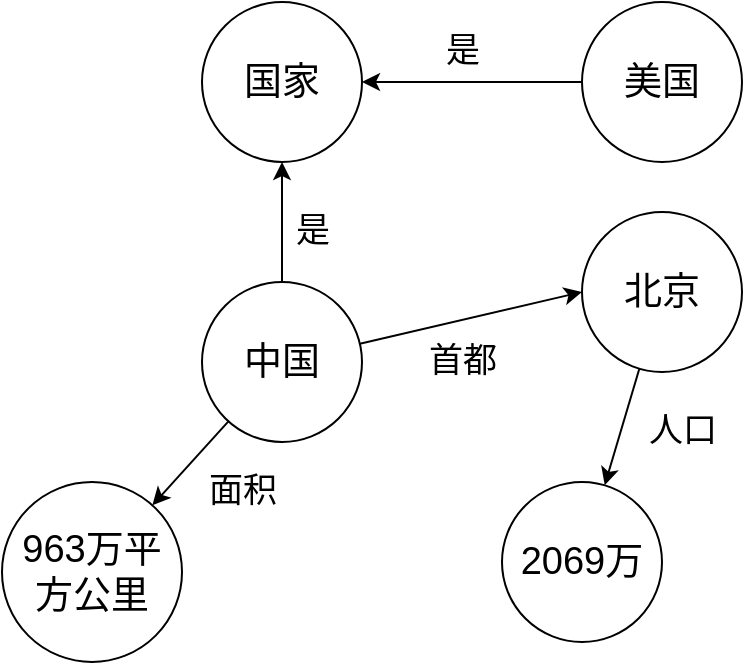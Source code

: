 <mxfile version="26.0.14">
  <diagram name="第 1 页" id="0rwtk3sZ38PBotHtFgWU">
    <mxGraphModel dx="1224" dy="749" grid="1" gridSize="10" guides="1" tooltips="1" connect="1" arrows="1" fold="1" page="1" pageScale="1" pageWidth="827" pageHeight="1169" math="0" shadow="0">
      <root>
        <mxCell id="0" />
        <mxCell id="1" parent="0" />
        <mxCell id="hCVYzCDH_YrVJPUHvfAo-3" style="rounded=0;orthogonalLoop=1;jettySize=auto;html=1;entryX=0;entryY=0.5;entryDx=0;entryDy=0;" edge="1" parent="1" source="hCVYzCDH_YrVJPUHvfAo-1" target="hCVYzCDH_YrVJPUHvfAo-2">
          <mxGeometry relative="1" as="geometry" />
        </mxCell>
        <mxCell id="hCVYzCDH_YrVJPUHvfAo-6" style="edgeStyle=orthogonalEdgeStyle;rounded=0;orthogonalLoop=1;jettySize=auto;html=1;entryX=0.5;entryY=1;entryDx=0;entryDy=0;" edge="1" parent="1" source="hCVYzCDH_YrVJPUHvfAo-1" target="hCVYzCDH_YrVJPUHvfAo-5">
          <mxGeometry relative="1" as="geometry" />
        </mxCell>
        <mxCell id="hCVYzCDH_YrVJPUHvfAo-12" style="rounded=0;orthogonalLoop=1;jettySize=auto;html=1;" edge="1" parent="1" source="hCVYzCDH_YrVJPUHvfAo-1" target="hCVYzCDH_YrVJPUHvfAo-11">
          <mxGeometry relative="1" as="geometry" />
        </mxCell>
        <mxCell id="hCVYzCDH_YrVJPUHvfAo-1" value="中国" style="ellipse;whiteSpace=wrap;html=1;fontSize=19;" vertex="1" parent="1">
          <mxGeometry x="100" y="270" width="80" height="80" as="geometry" />
        </mxCell>
        <mxCell id="hCVYzCDH_YrVJPUHvfAo-9" style="rounded=0;orthogonalLoop=1;jettySize=auto;html=1;" edge="1" parent="1" source="hCVYzCDH_YrVJPUHvfAo-2" target="hCVYzCDH_YrVJPUHvfAo-8">
          <mxGeometry relative="1" as="geometry" />
        </mxCell>
        <mxCell id="hCVYzCDH_YrVJPUHvfAo-2" value="北京" style="ellipse;whiteSpace=wrap;html=1;fontSize=19;" vertex="1" parent="1">
          <mxGeometry x="290" y="235" width="80" height="80" as="geometry" />
        </mxCell>
        <mxCell id="hCVYzCDH_YrVJPUHvfAo-4" value="首都" style="text;html=1;align=center;verticalAlign=middle;resizable=0;points=[];autosize=1;strokeColor=none;fillColor=none;fontSize=17;" vertex="1" parent="1">
          <mxGeometry x="200" y="295" width="60" height="30" as="geometry" />
        </mxCell>
        <mxCell id="hCVYzCDH_YrVJPUHvfAo-5" value="国家" style="ellipse;whiteSpace=wrap;html=1;fontSize=19;" vertex="1" parent="1">
          <mxGeometry x="100" y="130" width="80" height="80" as="geometry" />
        </mxCell>
        <mxCell id="hCVYzCDH_YrVJPUHvfAo-7" value="是" style="text;html=1;align=center;verticalAlign=middle;resizable=0;points=[];autosize=1;strokeColor=none;fillColor=none;fontSize=17;" vertex="1" parent="1">
          <mxGeometry x="135" y="230" width="40" height="30" as="geometry" />
        </mxCell>
        <mxCell id="hCVYzCDH_YrVJPUHvfAo-8" value="2069万" style="ellipse;whiteSpace=wrap;html=1;fontSize=19;" vertex="1" parent="1">
          <mxGeometry x="250" y="370" width="80" height="80" as="geometry" />
        </mxCell>
        <mxCell id="hCVYzCDH_YrVJPUHvfAo-10" value="人口" style="text;html=1;align=center;verticalAlign=middle;resizable=0;points=[];autosize=1;strokeColor=none;fillColor=none;fontSize=17;" vertex="1" parent="1">
          <mxGeometry x="310" y="330" width="60" height="30" as="geometry" />
        </mxCell>
        <mxCell id="hCVYzCDH_YrVJPUHvfAo-11" value="963万平方公里" style="ellipse;whiteSpace=wrap;html=1;fontSize=19;" vertex="1" parent="1">
          <mxGeometry y="370" width="90" height="90" as="geometry" />
        </mxCell>
        <mxCell id="hCVYzCDH_YrVJPUHvfAo-14" value="面积" style="text;html=1;align=center;verticalAlign=middle;resizable=0;points=[];autosize=1;strokeColor=none;fillColor=none;fontSize=17;" vertex="1" parent="1">
          <mxGeometry x="90" y="360" width="60" height="30" as="geometry" />
        </mxCell>
        <mxCell id="hCVYzCDH_YrVJPUHvfAo-17" style="edgeStyle=orthogonalEdgeStyle;rounded=0;orthogonalLoop=1;jettySize=auto;html=1;entryX=1;entryY=0.5;entryDx=0;entryDy=0;" edge="1" parent="1" source="hCVYzCDH_YrVJPUHvfAo-16" target="hCVYzCDH_YrVJPUHvfAo-5">
          <mxGeometry relative="1" as="geometry" />
        </mxCell>
        <mxCell id="hCVYzCDH_YrVJPUHvfAo-16" value="美国" style="ellipse;whiteSpace=wrap;html=1;fontSize=19;" vertex="1" parent="1">
          <mxGeometry x="290" y="130" width="80" height="80" as="geometry" />
        </mxCell>
        <mxCell id="hCVYzCDH_YrVJPUHvfAo-18" value="是" style="text;html=1;align=center;verticalAlign=middle;resizable=0;points=[];autosize=1;strokeColor=none;fillColor=none;fontSize=17;" vertex="1" parent="1">
          <mxGeometry x="210" y="140" width="40" height="30" as="geometry" />
        </mxCell>
      </root>
    </mxGraphModel>
  </diagram>
</mxfile>
